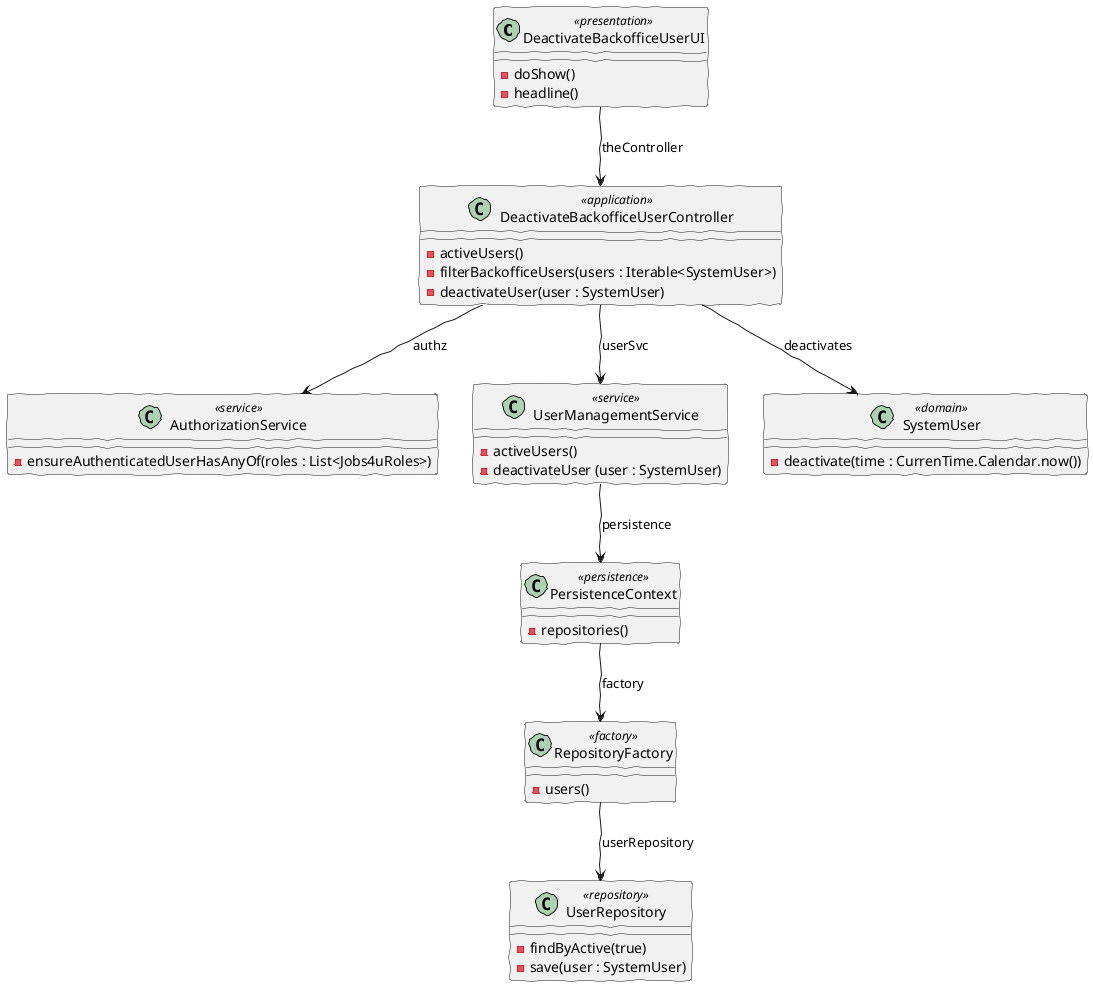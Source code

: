 @startuml
'skinparam
skinparam handwritten true
skinparam packageStyle rect
skinparam defaultFontName FG Virgil
skinparam shadowing false

'Entidades
class DeactivateBackofficeUserUI <<presentation>> {
- doShow()
- headline()
}
class DeactivateBackofficeUserController <<application>>{
- activeUsers()
- filterBackofficeUsers(users : Iterable<SystemUser>)
- deactivateUser(user : SystemUser)
}
class AuthorizationService <<service>> {
- ensureAuthenticatedUserHasAnyOf(roles : List<Jobs4uRoles>)
}
class UserManagementService <<service>> {
- activeUsers()
- deactivateUser (user : SystemUser)
}

class PersistenceContext <<persistence>> {
- repositories()
}
class RepositoryFactory <<factory>> {
- users()
}
class UserRepository <<repository>> {
- findByActive(true)
- save(user : SystemUser)
}
class SystemUser <<domain>> {
- deactivate(time : CurrenTime.Calendar.now())
}
'Associações
DeactivateBackofficeUserUI --> DeactivateBackofficeUserController : theController
DeactivateBackofficeUserController --> AuthorizationService : authz
DeactivateBackofficeUserController --> UserManagementService : userSvc
DeactivateBackofficeUserController --> SystemUser : deactivates
UserManagementService --> PersistenceContext : persistence
PersistenceContext --> RepositoryFactory : factory
RepositoryFactory --> UserRepository : userRepository

@enduml
